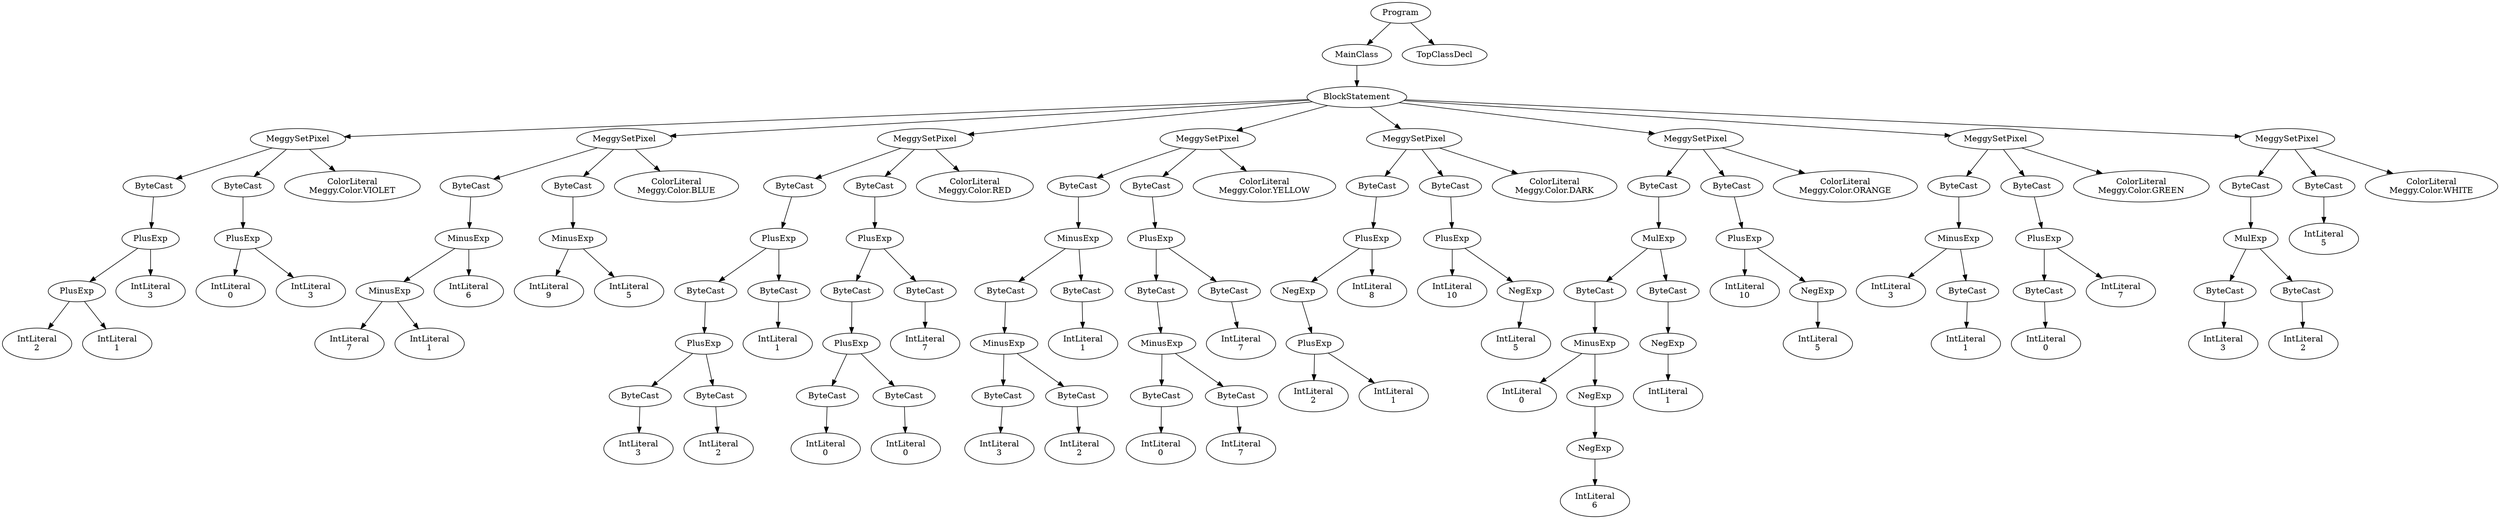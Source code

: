 digraph ASTGraph {
0 [ label="Program" ];
1 [ label="MainClass" ];
0 -> 1
2 [ label="BlockStatement" ];
1 -> 2
3 [ label="MeggySetPixel" ];
2 -> 3
4 [ label="ByteCast" ];
3 -> 4
5 [ label="PlusExp" ];
4 -> 5
6 [ label="PlusExp" ];
5 -> 6
7 [ label="IntLiteral\n2" ];
6 -> 7
8 [ label="IntLiteral\n1" ];
6 -> 8
9 [ label="IntLiteral\n3" ];
5 -> 9
10 [ label="ByteCast" ];
3 -> 10
11 [ label="PlusExp" ];
10 -> 11
12 [ label="IntLiteral\n0" ];
11 -> 12
13 [ label="IntLiteral\n3" ];
11 -> 13
14 [ label="ColorLiteral\nMeggy.Color.VIOLET" ];
3 -> 14
15 [ label="MeggySetPixel" ];
2 -> 15
16 [ label="ByteCast" ];
15 -> 16
17 [ label="MinusExp" ];
16 -> 17
18 [ label="MinusExp" ];
17 -> 18
19 [ label="IntLiteral\n7" ];
18 -> 19
20 [ label="IntLiteral\n1" ];
18 -> 20
21 [ label="IntLiteral\n6" ];
17 -> 21
22 [ label="ByteCast" ];
15 -> 22
23 [ label="MinusExp" ];
22 -> 23
24 [ label="IntLiteral\n9" ];
23 -> 24
25 [ label="IntLiteral\n5" ];
23 -> 25
26 [ label="ColorLiteral\nMeggy.Color.BLUE" ];
15 -> 26
27 [ label="MeggySetPixel" ];
2 -> 27
28 [ label="ByteCast" ];
27 -> 28
29 [ label="PlusExp" ];
28 -> 29
30 [ label="ByteCast" ];
29 -> 30
31 [ label="PlusExp" ];
30 -> 31
32 [ label="ByteCast" ];
31 -> 32
33 [ label="IntLiteral\n3" ];
32 -> 33
34 [ label="ByteCast" ];
31 -> 34
35 [ label="IntLiteral\n2" ];
34 -> 35
36 [ label="ByteCast" ];
29 -> 36
37 [ label="IntLiteral\n1" ];
36 -> 37
38 [ label="ByteCast" ];
27 -> 38
39 [ label="PlusExp" ];
38 -> 39
40 [ label="ByteCast" ];
39 -> 40
41 [ label="PlusExp" ];
40 -> 41
42 [ label="ByteCast" ];
41 -> 42
43 [ label="IntLiteral\n0" ];
42 -> 43
44 [ label="ByteCast" ];
41 -> 44
45 [ label="IntLiteral\n0" ];
44 -> 45
46 [ label="ByteCast" ];
39 -> 46
47 [ label="IntLiteral\n7" ];
46 -> 47
48 [ label="ColorLiteral\nMeggy.Color.RED" ];
27 -> 48
49 [ label="MeggySetPixel" ];
2 -> 49
50 [ label="ByteCast" ];
49 -> 50
51 [ label="MinusExp" ];
50 -> 51
52 [ label="ByteCast" ];
51 -> 52
53 [ label="MinusExp" ];
52 -> 53
54 [ label="ByteCast" ];
53 -> 54
55 [ label="IntLiteral\n3" ];
54 -> 55
56 [ label="ByteCast" ];
53 -> 56
57 [ label="IntLiteral\n2" ];
56 -> 57
58 [ label="ByteCast" ];
51 -> 58
59 [ label="IntLiteral\n1" ];
58 -> 59
60 [ label="ByteCast" ];
49 -> 60
61 [ label="PlusExp" ];
60 -> 61
62 [ label="ByteCast" ];
61 -> 62
63 [ label="MinusExp" ];
62 -> 63
64 [ label="ByteCast" ];
63 -> 64
65 [ label="IntLiteral\n0" ];
64 -> 65
66 [ label="ByteCast" ];
63 -> 66
67 [ label="IntLiteral\n7" ];
66 -> 67
68 [ label="ByteCast" ];
61 -> 68
69 [ label="IntLiteral\n7" ];
68 -> 69
70 [ label="ColorLiteral\nMeggy.Color.YELLOW" ];
49 -> 70
71 [ label="MeggySetPixel" ];
2 -> 71
72 [ label="ByteCast" ];
71 -> 72
73 [ label="PlusExp" ];
72 -> 73
74 [ label="NegExp" ];
73 -> 74
75 [ label="PlusExp" ];
74 -> 75
76 [ label="IntLiteral\n2" ];
75 -> 76
77 [ label="IntLiteral\n1" ];
75 -> 77
78 [ label="IntLiteral\n8" ];
73 -> 78
79 [ label="ByteCast" ];
71 -> 79
80 [ label="PlusExp" ];
79 -> 80
81 [ label="IntLiteral\n10" ];
80 -> 81
82 [ label="NegExp" ];
80 -> 82
83 [ label="IntLiteral\n5" ];
82 -> 83
84 [ label="ColorLiteral\nMeggy.Color.DARK" ];
71 -> 84
85 [ label="MeggySetPixel" ];
2 -> 85
86 [ label="ByteCast" ];
85 -> 86
87 [ label="MulExp" ];
86 -> 87
88 [ label="ByteCast" ];
87 -> 88
89 [ label="MinusExp" ];
88 -> 89
90 [ label="IntLiteral\n0" ];
89 -> 90
91 [ label="NegExp" ];
89 -> 91
92 [ label="NegExp" ];
91 -> 92
93 [ label="IntLiteral\n6" ];
92 -> 93
94 [ label="ByteCast" ];
87 -> 94
95 [ label="NegExp" ];
94 -> 95
96 [ label="IntLiteral\n1" ];
95 -> 96
97 [ label="ByteCast" ];
85 -> 97
98 [ label="PlusExp" ];
97 -> 98
99 [ label="IntLiteral\n10" ];
98 -> 99
100 [ label="NegExp" ];
98 -> 100
101 [ label="IntLiteral\n5" ];
100 -> 101
102 [ label="ColorLiteral\nMeggy.Color.ORANGE" ];
85 -> 102
103 [ label="MeggySetPixel" ];
2 -> 103
104 [ label="ByteCast" ];
103 -> 104
105 [ label="MinusExp" ];
104 -> 105
106 [ label="IntLiteral\n3" ];
105 -> 106
107 [ label="ByteCast" ];
105 -> 107
108 [ label="IntLiteral\n1" ];
107 -> 108
109 [ label="ByteCast" ];
103 -> 109
110 [ label="PlusExp" ];
109 -> 110
111 [ label="ByteCast" ];
110 -> 111
112 [ label="IntLiteral\n0" ];
111 -> 112
113 [ label="IntLiteral\n7" ];
110 -> 113
114 [ label="ColorLiteral\nMeggy.Color.GREEN" ];
103 -> 114
115 [ label="MeggySetPixel" ];
2 -> 115
116 [ label="ByteCast" ];
115 -> 116
117 [ label="MulExp" ];
116 -> 117
118 [ label="ByteCast" ];
117 -> 118
119 [ label="IntLiteral\n3" ];
118 -> 119
120 [ label="ByteCast" ];
117 -> 120
121 [ label="IntLiteral\n2" ];
120 -> 121
122 [ label="ByteCast" ];
115 -> 122
123 [ label="IntLiteral\n5" ];
122 -> 123
124 [ label="ColorLiteral\nMeggy.Color.WHITE" ];
115 -> 124
125 [ label="TopClassDecl" ];
0 -> 125
}
